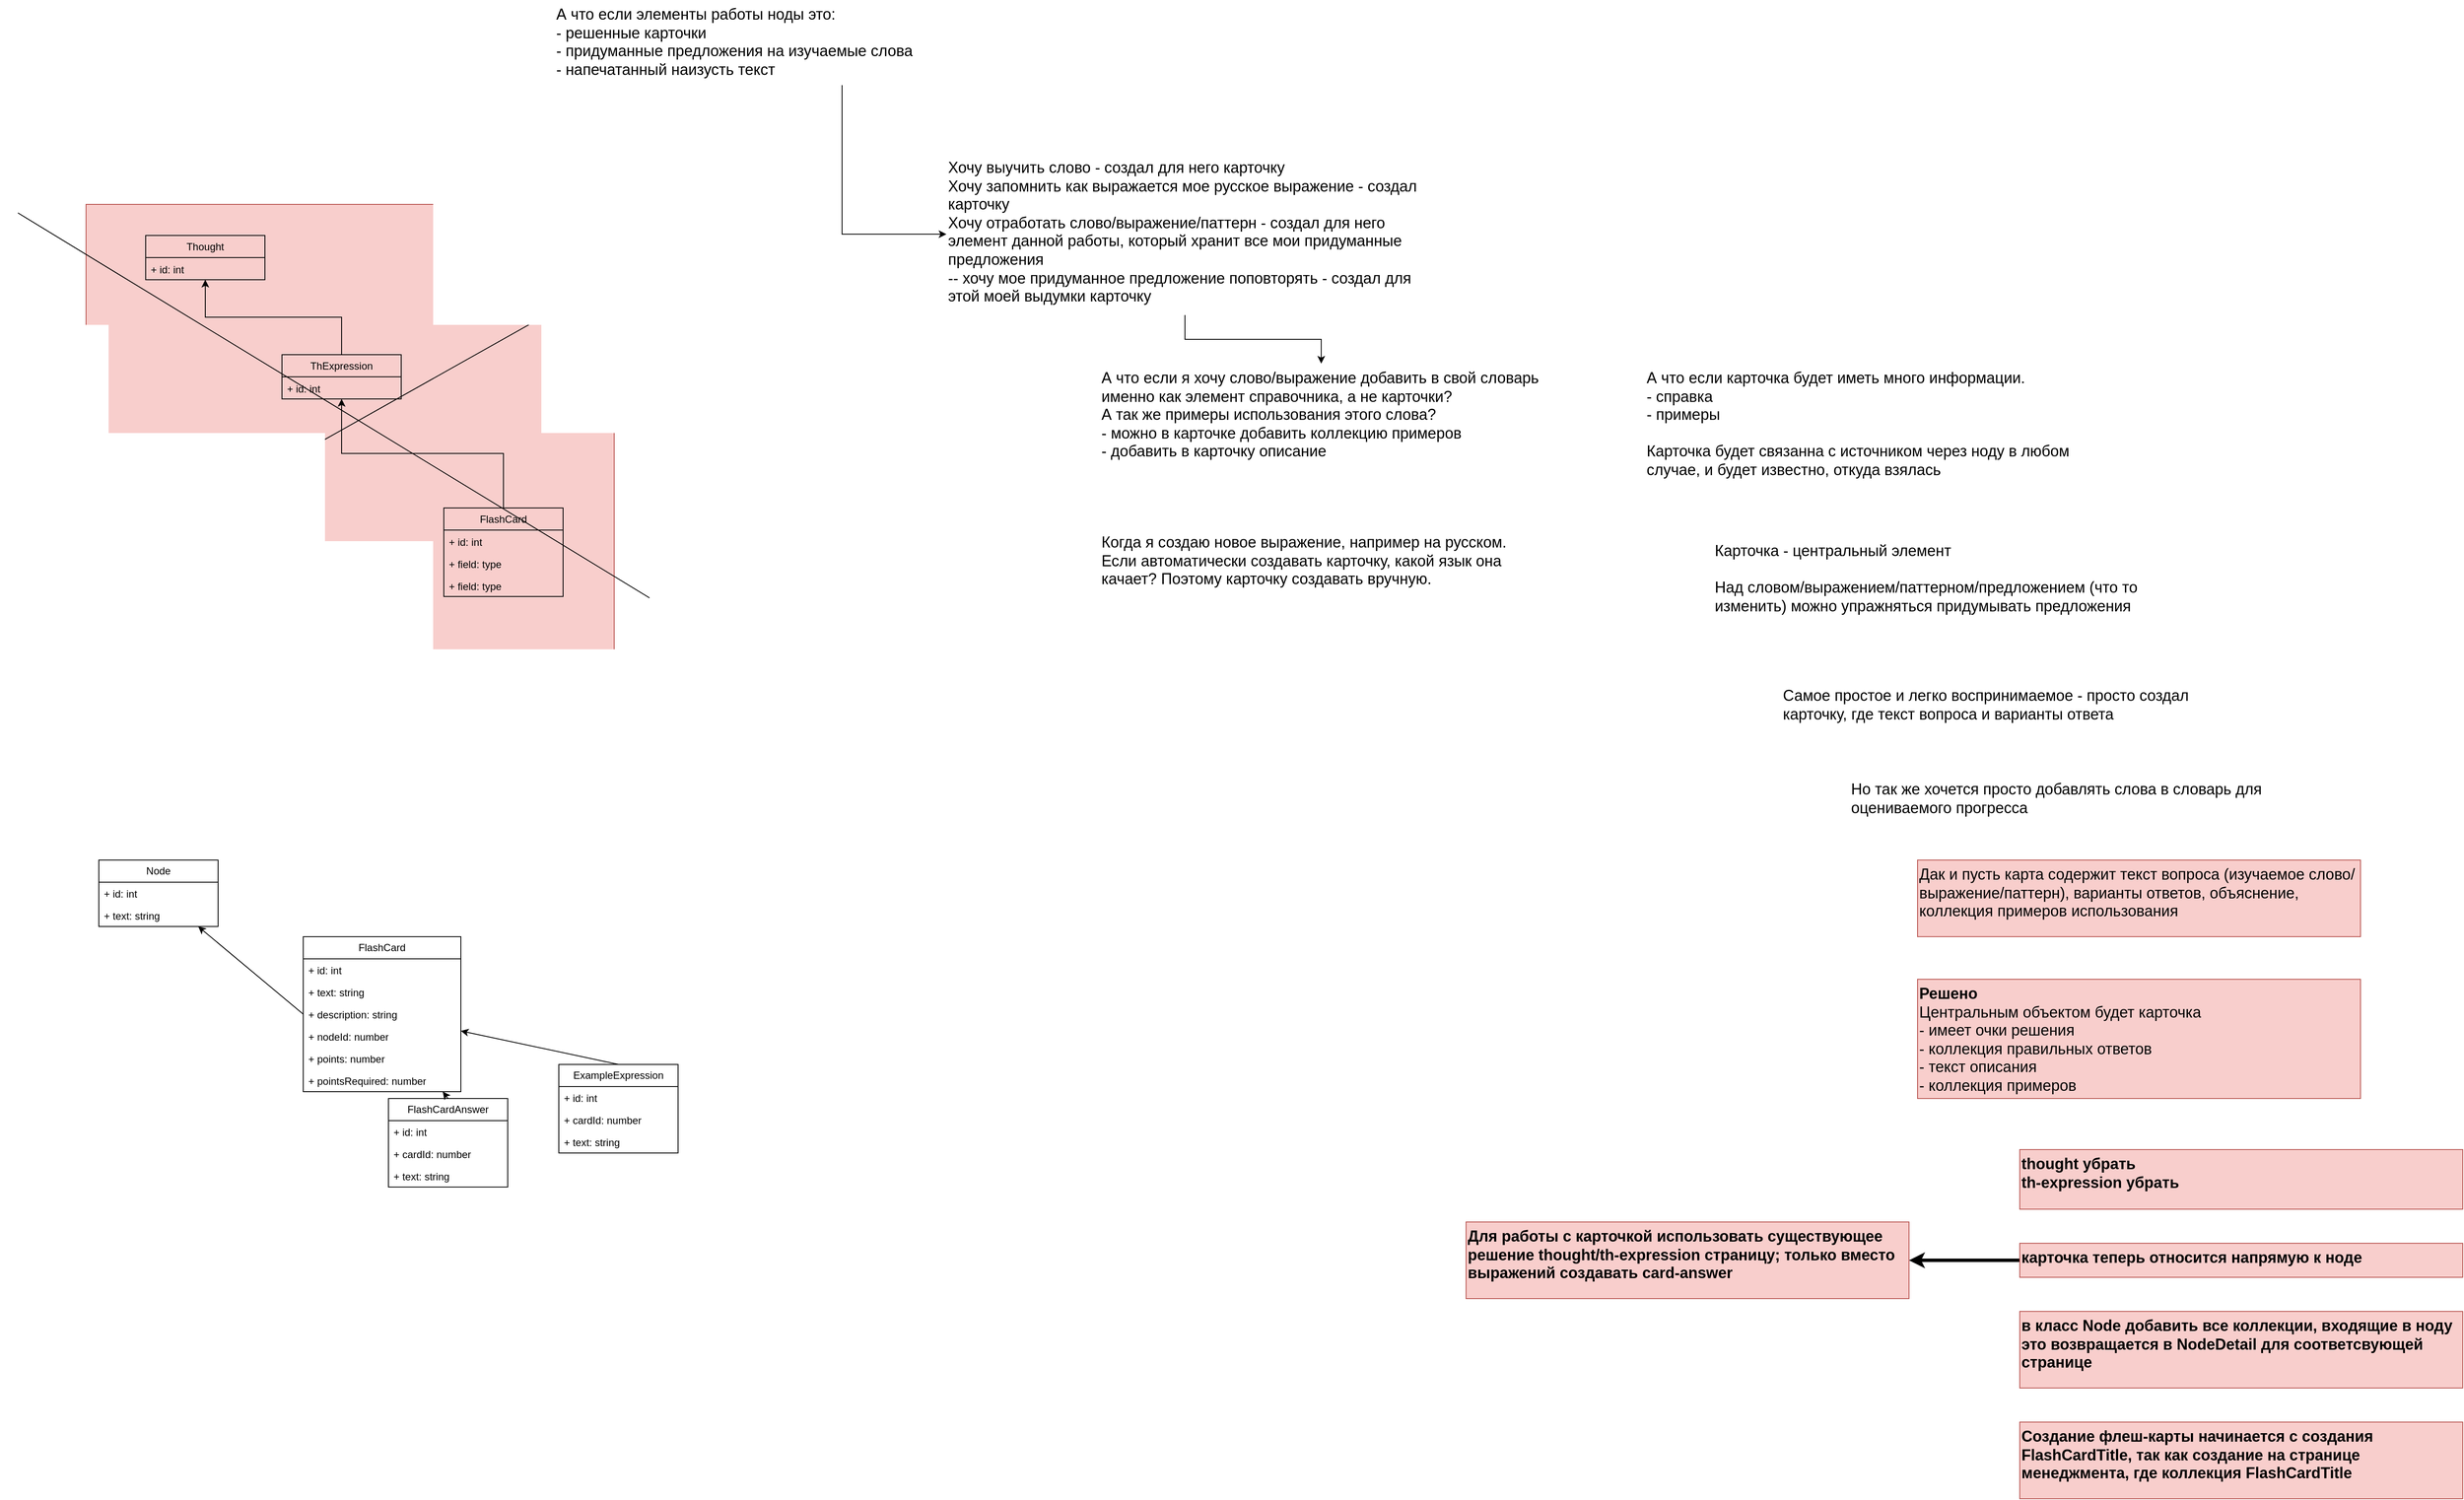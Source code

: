 <mxfile version="22.1.11" type="device">
  <diagram id="tUUQVNJgQt2oLryvz7J0" name="model">
    <mxGraphModel dx="2600" dy="2173" grid="1" gridSize="10" guides="1" tooltips="1" connect="1" arrows="1" fold="1" page="1" pageScale="1" pageWidth="850" pageHeight="1100" math="0" shadow="0">
      <root>
        <mxCell id="0" />
        <mxCell id="1" parent="0" />
        <mxCell id="6fnztRm5y4pykyTSG_5O-1" value="" style="rounded=0;whiteSpace=wrap;html=1;fillColor=#f8cecc;strokeColor=#b85450;" vertex="1" parent="1">
          <mxGeometry x="-270" y="170" width="620" height="530" as="geometry" />
        </mxCell>
        <mxCell id="WTt4EjTD4h9SEY8b-Hso-5" style="edgeStyle=orthogonalEdgeStyle;rounded=0;orthogonalLoop=1;jettySize=auto;html=1;exitX=0.5;exitY=0;exitDx=0;exitDy=0;" parent="1" source="vhvPBq-Bzuk-UBjqFSIe-2" target="WTt4EjTD4h9SEY8b-Hso-1" edge="1">
          <mxGeometry relative="1" as="geometry" />
        </mxCell>
        <mxCell id="vhvPBq-Bzuk-UBjqFSIe-2" value="FlashCard" style="swimlane;fontStyle=0;childLayout=stackLayout;horizontal=1;startSize=26;fillColor=none;horizontalStack=0;resizeParent=1;resizeParentMax=0;resizeLast=0;collapsible=1;marginBottom=0;whiteSpace=wrap;html=1;" parent="1" vertex="1">
          <mxGeometry x="150" y="526.5" width="140" height="104" as="geometry" />
        </mxCell>
        <mxCell id="vhvPBq-Bzuk-UBjqFSIe-3" value="+ id: int" style="text;strokeColor=none;fillColor=none;align=left;verticalAlign=top;spacingLeft=4;spacingRight=4;overflow=hidden;rotatable=0;points=[[0,0.5],[1,0.5]];portConstraint=eastwest;whiteSpace=wrap;html=1;" parent="vhvPBq-Bzuk-UBjqFSIe-2" vertex="1">
          <mxGeometry y="26" width="140" height="26" as="geometry" />
        </mxCell>
        <mxCell id="vhvPBq-Bzuk-UBjqFSIe-4" value="+ field: type" style="text;strokeColor=none;fillColor=none;align=left;verticalAlign=top;spacingLeft=4;spacingRight=4;overflow=hidden;rotatable=0;points=[[0,0.5],[1,0.5]];portConstraint=eastwest;whiteSpace=wrap;html=1;" parent="vhvPBq-Bzuk-UBjqFSIe-2" vertex="1">
          <mxGeometry y="52" width="140" height="26" as="geometry" />
        </mxCell>
        <mxCell id="vhvPBq-Bzuk-UBjqFSIe-5" value="+ field: type" style="text;strokeColor=none;fillColor=none;align=left;verticalAlign=top;spacingLeft=4;spacingRight=4;overflow=hidden;rotatable=0;points=[[0,0.5],[1,0.5]];portConstraint=eastwest;whiteSpace=wrap;html=1;" parent="vhvPBq-Bzuk-UBjqFSIe-2" vertex="1">
          <mxGeometry y="78" width="140" height="26" as="geometry" />
        </mxCell>
        <mxCell id="fTzlEpKtm_VRxh6oq2Qi-4" style="edgeStyle=orthogonalEdgeStyle;rounded=0;orthogonalLoop=1;jettySize=auto;html=1;exitX=0.5;exitY=0;exitDx=0;exitDy=0;" edge="1" parent="1" source="WTt4EjTD4h9SEY8b-Hso-1" target="fTzlEpKtm_VRxh6oq2Qi-2">
          <mxGeometry relative="1" as="geometry" />
        </mxCell>
        <mxCell id="WTt4EjTD4h9SEY8b-Hso-1" value="ThExpression" style="swimlane;fontStyle=0;childLayout=stackLayout;horizontal=1;startSize=26;fillColor=none;horizontalStack=0;resizeParent=1;resizeParentMax=0;resizeLast=0;collapsible=1;marginBottom=0;whiteSpace=wrap;html=1;" parent="1" vertex="1">
          <mxGeometry x="-40" y="346.5" width="140" height="52" as="geometry" />
        </mxCell>
        <mxCell id="WTt4EjTD4h9SEY8b-Hso-2" value="+ id: int" style="text;strokeColor=none;fillColor=none;align=left;verticalAlign=top;spacingLeft=4;spacingRight=4;overflow=hidden;rotatable=0;points=[[0,0.5],[1,0.5]];portConstraint=eastwest;whiteSpace=wrap;html=1;" parent="WTt4EjTD4h9SEY8b-Hso-1" vertex="1">
          <mxGeometry y="26" width="140" height="26" as="geometry" />
        </mxCell>
        <mxCell id="fTzlEpKtm_VRxh6oq2Qi-2" value="Thought" style="swimlane;fontStyle=0;childLayout=stackLayout;horizontal=1;startSize=26;fillColor=none;horizontalStack=0;resizeParent=1;resizeParentMax=0;resizeLast=0;collapsible=1;marginBottom=0;whiteSpace=wrap;html=1;" vertex="1" parent="1">
          <mxGeometry x="-200" y="206.5" width="140" height="52" as="geometry" />
        </mxCell>
        <mxCell id="fTzlEpKtm_VRxh6oq2Qi-3" value="+ id: int" style="text;strokeColor=none;fillColor=none;align=left;verticalAlign=top;spacingLeft=4;spacingRight=4;overflow=hidden;rotatable=0;points=[[0,0.5],[1,0.5]];portConstraint=eastwest;whiteSpace=wrap;html=1;" vertex="1" parent="fTzlEpKtm_VRxh6oq2Qi-2">
          <mxGeometry y="26" width="140" height="26" as="geometry" />
        </mxCell>
        <mxCell id="fTzlEpKtm_VRxh6oq2Qi-9" style="edgeStyle=orthogonalEdgeStyle;rounded=0;orthogonalLoop=1;jettySize=auto;html=1;exitX=0.75;exitY=1;exitDx=0;exitDy=0;entryX=0;entryY=0.5;entryDx=0;entryDy=0;" edge="1" parent="1" source="fTzlEpKtm_VRxh6oq2Qi-7" target="fTzlEpKtm_VRxh6oq2Qi-8">
          <mxGeometry relative="1" as="geometry" />
        </mxCell>
        <mxCell id="fTzlEpKtm_VRxh6oq2Qi-7" value="А что если элементы работы ноды это:&lt;br style=&quot;font-size: 18px;&quot;&gt;- решенные карточки&lt;br style=&quot;font-size: 18px;&quot;&gt;- придуманные предложения на изучаемые слова&lt;br style=&quot;font-size: 18px;&quot;&gt;- напечатанный наизусть текст" style="text;html=1;strokeColor=none;fillColor=none;align=left;verticalAlign=top;whiteSpace=wrap;rounded=0;fontSize=18;" vertex="1" parent="1">
          <mxGeometry x="280" y="-70" width="450" height="100" as="geometry" />
        </mxCell>
        <mxCell id="fTzlEpKtm_VRxh6oq2Qi-12" style="edgeStyle=orthogonalEdgeStyle;rounded=0;orthogonalLoop=1;jettySize=auto;html=1;exitX=0.5;exitY=1;exitDx=0;exitDy=0;" edge="1" parent="1" source="fTzlEpKtm_VRxh6oq2Qi-8" target="fTzlEpKtm_VRxh6oq2Qi-11">
          <mxGeometry relative="1" as="geometry" />
        </mxCell>
        <mxCell id="fTzlEpKtm_VRxh6oq2Qi-8" value="Хочу выучить слово - создал для него карточку&lt;br&gt;Хочу запомнить как выражается мое русское выражение - создал карточку&lt;br&gt;Хочу отработать слово/выражение/паттерн - создал для него элемент данной работы, который хранит все мои придуманные предложения&lt;br&gt;-- хочу мое придуманное предложение поповторять - создал для этой моей выдумки карточку" style="text;html=1;strokeColor=none;fillColor=none;align=left;verticalAlign=top;whiteSpace=wrap;rounded=0;fontSize=18;" vertex="1" parent="1">
          <mxGeometry x="740" y="110" width="560" height="190" as="geometry" />
        </mxCell>
        <mxCell id="fTzlEpKtm_VRxh6oq2Qi-11" value="А что если я хочу слово/выражение добавить в свой словарь именно как элемент справочника, а не карточки?&lt;br&gt;А так же примеры использования этого слова?&lt;br&gt;- можно в карточке добавить коллекцию примеров&lt;br&gt;- добавить в карточку описание" style="text;html=1;strokeColor=none;fillColor=none;align=left;verticalAlign=top;whiteSpace=wrap;rounded=0;fontSize=18;" vertex="1" parent="1">
          <mxGeometry x="920" y="357" width="520" height="123" as="geometry" />
        </mxCell>
        <mxCell id="fTzlEpKtm_VRxh6oq2Qi-13" value="Когда я создаю новое выражение, например на русском. Если автоматически создавать карточку, какой язык она качает? Поэтому карточку создавать вручную.&lt;br&gt;" style="text;html=1;strokeColor=none;fillColor=none;align=left;verticalAlign=top;whiteSpace=wrap;rounded=0;fontSize=18;" vertex="1" parent="1">
          <mxGeometry x="920" y="550" width="520" height="123" as="geometry" />
        </mxCell>
        <mxCell id="fTzlEpKtm_VRxh6oq2Qi-14" value="А что если карточка будет иметь много информации.&lt;br&gt;- справка&lt;br&gt;- примеры&lt;br&gt;&lt;br&gt;Карточка будет связанна с источником через ноду в любом случае, и будет известно, откуда взялась" style="text;html=1;strokeColor=none;fillColor=none;align=left;verticalAlign=top;whiteSpace=wrap;rounded=0;fontSize=18;" vertex="1" parent="1">
          <mxGeometry x="1560" y="357" width="520" height="143" as="geometry" />
        </mxCell>
        <mxCell id="fTzlEpKtm_VRxh6oq2Qi-15" value="Карточка - центральный элемент&lt;br&gt;&lt;br&gt;Над словом/выражением/паттерном/предложением (что то изменить) можно упражняться придумывать предложения" style="text;html=1;strokeColor=none;fillColor=none;align=left;verticalAlign=top;whiteSpace=wrap;rounded=0;fontSize=18;" vertex="1" parent="1">
          <mxGeometry x="1640" y="560" width="520" height="100" as="geometry" />
        </mxCell>
        <mxCell id="fTzlEpKtm_VRxh6oq2Qi-16" value="Самое простое и легко воспринимаемое - просто создал карточку, где текст вопроса и варианты ответа" style="text;html=1;strokeColor=none;fillColor=none;align=left;verticalAlign=top;whiteSpace=wrap;rounded=0;fontSize=18;" vertex="1" parent="1">
          <mxGeometry x="1720" y="730" width="520" height="60" as="geometry" />
        </mxCell>
        <mxCell id="fTzlEpKtm_VRxh6oq2Qi-17" value="Но так же хочется просто добавлять слова в словарь для оцениваемого прогресса" style="text;html=1;strokeColor=none;fillColor=none;align=left;verticalAlign=top;whiteSpace=wrap;rounded=0;fontSize=18;" vertex="1" parent="1">
          <mxGeometry x="1800" y="840" width="520" height="60" as="geometry" />
        </mxCell>
        <mxCell id="fTzlEpKtm_VRxh6oq2Qi-18" value="Дак и пусть карта содержит текст вопроса (изучаемое слово/выражение/паттерн), варианты ответов, объяснение, коллекция примеров использования" style="text;html=1;strokeColor=#b85450;fillColor=#f8cecc;align=left;verticalAlign=top;whiteSpace=wrap;rounded=0;fontSize=18;" vertex="1" parent="1">
          <mxGeometry x="1880" y="940" width="520" height="90" as="geometry" />
        </mxCell>
        <mxCell id="fTzlEpKtm_VRxh6oq2Qi-19" value="Решено&lt;br&gt;&lt;span style=&quot;font-weight: normal;&quot;&gt;Центральным объектом будет карточка&lt;br&gt;- имеет очки решения&lt;br&gt;- коллекция правильных ответов&lt;br&gt;- текст описания&lt;/span&gt;&lt;br&gt;&lt;span style=&quot;font-weight: normal;&quot;&gt;- коллекция примеров&lt;/span&gt;" style="text;html=1;strokeColor=#b85450;fillColor=#f8cecc;align=left;verticalAlign=top;whiteSpace=wrap;rounded=0;fontSize=18;fontStyle=1" vertex="1" parent="1">
          <mxGeometry x="1880" y="1080" width="520" height="140" as="geometry" />
        </mxCell>
        <mxCell id="fTzlEpKtm_VRxh6oq2Qi-20" value="thought убрать&lt;br&gt;th-expression убрать" style="text;html=1;strokeColor=#b85450;fillColor=#f8cecc;align=left;verticalAlign=top;whiteSpace=wrap;rounded=0;fontSize=18;fontStyle=1" vertex="1" parent="1">
          <mxGeometry x="2000" y="1280" width="520" height="70" as="geometry" />
        </mxCell>
        <mxCell id="fTzlEpKtm_VRxh6oq2Qi-25" style="edgeStyle=orthogonalEdgeStyle;rounded=0;orthogonalLoop=1;jettySize=auto;html=1;exitX=0;exitY=0.5;exitDx=0;exitDy=0;strokeWidth=4;" edge="1" parent="1" source="fTzlEpKtm_VRxh6oq2Qi-21" target="fTzlEpKtm_VRxh6oq2Qi-24">
          <mxGeometry relative="1" as="geometry" />
        </mxCell>
        <mxCell id="fTzlEpKtm_VRxh6oq2Qi-21" value="карточка теперь относится напрямую к ноде" style="text;html=1;strokeColor=#b85450;fillColor=#f8cecc;align=left;verticalAlign=top;whiteSpace=wrap;rounded=0;fontSize=18;fontStyle=1" vertex="1" parent="1">
          <mxGeometry x="2000" y="1390" width="520" height="40" as="geometry" />
        </mxCell>
        <mxCell id="fTzlEpKtm_VRxh6oq2Qi-23" value="в класс Node добавить все коллекции, входящие в ноду&lt;br&gt;это возвращается в NodeDetail для соответсвующей странице" style="text;html=1;strokeColor=#b85450;fillColor=#f8cecc;align=left;verticalAlign=top;whiteSpace=wrap;rounded=0;fontSize=18;fontStyle=1" vertex="1" parent="1">
          <mxGeometry x="2000" y="1470" width="520" height="90" as="geometry" />
        </mxCell>
        <mxCell id="fTzlEpKtm_VRxh6oq2Qi-24" value="Для работы с карточкой использовать существующее решение thought/th-expression страницу; только вместо выражений создавать card-answer" style="text;html=1;strokeColor=#b85450;fillColor=#f8cecc;align=left;verticalAlign=top;whiteSpace=wrap;rounded=0;fontSize=18;fontStyle=1" vertex="1" parent="1">
          <mxGeometry x="1350" y="1365" width="520" height="90" as="geometry" />
        </mxCell>
        <mxCell id="6fnztRm5y4pykyTSG_5O-3" value="" style="endArrow=none;html=1;rounded=0;" edge="1" parent="1">
          <mxGeometry width="50" height="50" relative="1" as="geometry">
            <mxPoint x="470" y="680" as="sourcePoint" />
            <mxPoint x="-350" y="180" as="targetPoint" />
          </mxGeometry>
        </mxCell>
        <mxCell id="6fnztRm5y4pykyTSG_5O-4" value="" style="endArrow=none;html=1;rounded=0;" edge="1" parent="1">
          <mxGeometry width="50" height="50" relative="1" as="geometry">
            <mxPoint x="-370" y="660" as="sourcePoint" />
            <mxPoint x="430" y="210" as="targetPoint" />
          </mxGeometry>
        </mxCell>
        <mxCell id="6fnztRm5y4pykyTSG_5O-24" style="rounded=0;orthogonalLoop=1;jettySize=auto;html=1;exitX=0;exitY=0.5;exitDx=0;exitDy=0;" edge="1" parent="1" source="6fnztRm5y4pykyTSG_5O-6" target="6fnztRm5y4pykyTSG_5O-20">
          <mxGeometry relative="1" as="geometry" />
        </mxCell>
        <mxCell id="6fnztRm5y4pykyTSG_5O-6" value="FlashCard" style="swimlane;fontStyle=0;childLayout=stackLayout;horizontal=1;startSize=26;fillColor=none;horizontalStack=0;resizeParent=1;resizeParentMax=0;resizeLast=0;collapsible=1;marginBottom=0;whiteSpace=wrap;html=1;" vertex="1" parent="1">
          <mxGeometry x="-15" y="1030" width="185" height="182" as="geometry" />
        </mxCell>
        <mxCell id="6fnztRm5y4pykyTSG_5O-7" value="+ id: int" style="text;strokeColor=none;fillColor=none;align=left;verticalAlign=top;spacingLeft=4;spacingRight=4;overflow=hidden;rotatable=0;points=[[0,0.5],[1,0.5]];portConstraint=eastwest;whiteSpace=wrap;html=1;" vertex="1" parent="6fnztRm5y4pykyTSG_5O-6">
          <mxGeometry y="26" width="185" height="26" as="geometry" />
        </mxCell>
        <mxCell id="6fnztRm5y4pykyTSG_5O-8" value="+ text: string" style="text;strokeColor=none;fillColor=none;align=left;verticalAlign=top;spacingLeft=4;spacingRight=4;overflow=hidden;rotatable=0;points=[[0,0.5],[1,0.5]];portConstraint=eastwest;whiteSpace=wrap;html=1;" vertex="1" parent="6fnztRm5y4pykyTSG_5O-6">
          <mxGeometry y="52" width="185" height="26" as="geometry" />
        </mxCell>
        <mxCell id="6fnztRm5y4pykyTSG_5O-27" value="+ description: string" style="text;strokeColor=none;fillColor=none;align=left;verticalAlign=top;spacingLeft=4;spacingRight=4;overflow=hidden;rotatable=0;points=[[0,0.5],[1,0.5]];portConstraint=eastwest;whiteSpace=wrap;html=1;" vertex="1" parent="6fnztRm5y4pykyTSG_5O-6">
          <mxGeometry y="78" width="185" height="26" as="geometry" />
        </mxCell>
        <mxCell id="6fnztRm5y4pykyTSG_5O-9" value="+ nodeId: number" style="text;strokeColor=none;fillColor=none;align=left;verticalAlign=top;spacingLeft=4;spacingRight=4;overflow=hidden;rotatable=0;points=[[0,0.5],[1,0.5]];portConstraint=eastwest;whiteSpace=wrap;html=1;" vertex="1" parent="6fnztRm5y4pykyTSG_5O-6">
          <mxGeometry y="104" width="185" height="26" as="geometry" />
        </mxCell>
        <mxCell id="6fnztRm5y4pykyTSG_5O-25" value="+ points: number" style="text;strokeColor=none;fillColor=none;align=left;verticalAlign=top;spacingLeft=4;spacingRight=4;overflow=hidden;rotatable=0;points=[[0,0.5],[1,0.5]];portConstraint=eastwest;whiteSpace=wrap;html=1;" vertex="1" parent="6fnztRm5y4pykyTSG_5O-6">
          <mxGeometry y="130" width="185" height="26" as="geometry" />
        </mxCell>
        <mxCell id="6fnztRm5y4pykyTSG_5O-26" value="+ pointsRequired: number" style="text;strokeColor=none;fillColor=none;align=left;verticalAlign=top;spacingLeft=4;spacingRight=4;overflow=hidden;rotatable=0;points=[[0,0.5],[1,0.5]];portConstraint=eastwest;whiteSpace=wrap;html=1;" vertex="1" parent="6fnztRm5y4pykyTSG_5O-6">
          <mxGeometry y="156" width="185" height="26" as="geometry" />
        </mxCell>
        <mxCell id="6fnztRm5y4pykyTSG_5O-14" style="rounded=0;orthogonalLoop=1;jettySize=auto;html=1;exitX=0.5;exitY=0;exitDx=0;exitDy=0;" edge="1" parent="1" source="6fnztRm5y4pykyTSG_5O-10" target="6fnztRm5y4pykyTSG_5O-6">
          <mxGeometry relative="1" as="geometry" />
        </mxCell>
        <mxCell id="6fnztRm5y4pykyTSG_5O-10" value="FlashCardAnswer" style="swimlane;fontStyle=0;childLayout=stackLayout;horizontal=1;startSize=26;fillColor=none;horizontalStack=0;resizeParent=1;resizeParentMax=0;resizeLast=0;collapsible=1;marginBottom=0;whiteSpace=wrap;html=1;" vertex="1" parent="1">
          <mxGeometry x="85" y="1220" width="140" height="104" as="geometry" />
        </mxCell>
        <mxCell id="6fnztRm5y4pykyTSG_5O-11" value="+ id: int" style="text;strokeColor=none;fillColor=none;align=left;verticalAlign=top;spacingLeft=4;spacingRight=4;overflow=hidden;rotatable=0;points=[[0,0.5],[1,0.5]];portConstraint=eastwest;whiteSpace=wrap;html=1;" vertex="1" parent="6fnztRm5y4pykyTSG_5O-10">
          <mxGeometry y="26" width="140" height="26" as="geometry" />
        </mxCell>
        <mxCell id="6fnztRm5y4pykyTSG_5O-12" value="+ cardId: number" style="text;strokeColor=none;fillColor=none;align=left;verticalAlign=top;spacingLeft=4;spacingRight=4;overflow=hidden;rotatable=0;points=[[0,0.5],[1,0.5]];portConstraint=eastwest;whiteSpace=wrap;html=1;" vertex="1" parent="6fnztRm5y4pykyTSG_5O-10">
          <mxGeometry y="52" width="140" height="26" as="geometry" />
        </mxCell>
        <mxCell id="6fnztRm5y4pykyTSG_5O-13" value="+ text: string" style="text;strokeColor=none;fillColor=none;align=left;verticalAlign=top;spacingLeft=4;spacingRight=4;overflow=hidden;rotatable=0;points=[[0,0.5],[1,0.5]];portConstraint=eastwest;whiteSpace=wrap;html=1;" vertex="1" parent="6fnztRm5y4pykyTSG_5O-10">
          <mxGeometry y="78" width="140" height="26" as="geometry" />
        </mxCell>
        <mxCell id="6fnztRm5y4pykyTSG_5O-19" style="rounded=0;orthogonalLoop=1;jettySize=auto;html=1;exitX=0.5;exitY=0;exitDx=0;exitDy=0;" edge="1" parent="1" source="6fnztRm5y4pykyTSG_5O-15" target="6fnztRm5y4pykyTSG_5O-6">
          <mxGeometry relative="1" as="geometry" />
        </mxCell>
        <mxCell id="6fnztRm5y4pykyTSG_5O-15" value="ExampleExpression" style="swimlane;fontStyle=0;childLayout=stackLayout;horizontal=1;startSize=26;fillColor=none;horizontalStack=0;resizeParent=1;resizeParentMax=0;resizeLast=0;collapsible=1;marginBottom=0;whiteSpace=wrap;html=1;" vertex="1" parent="1">
          <mxGeometry x="285" y="1180" width="140" height="104" as="geometry" />
        </mxCell>
        <mxCell id="6fnztRm5y4pykyTSG_5O-16" value="+ id: int" style="text;strokeColor=none;fillColor=none;align=left;verticalAlign=top;spacingLeft=4;spacingRight=4;overflow=hidden;rotatable=0;points=[[0,0.5],[1,0.5]];portConstraint=eastwest;whiteSpace=wrap;html=1;" vertex="1" parent="6fnztRm5y4pykyTSG_5O-15">
          <mxGeometry y="26" width="140" height="26" as="geometry" />
        </mxCell>
        <mxCell id="6fnztRm5y4pykyTSG_5O-17" value="+ cardId: number" style="text;strokeColor=none;fillColor=none;align=left;verticalAlign=top;spacingLeft=4;spacingRight=4;overflow=hidden;rotatable=0;points=[[0,0.5],[1,0.5]];portConstraint=eastwest;whiteSpace=wrap;html=1;" vertex="1" parent="6fnztRm5y4pykyTSG_5O-15">
          <mxGeometry y="52" width="140" height="26" as="geometry" />
        </mxCell>
        <mxCell id="6fnztRm5y4pykyTSG_5O-18" value="+ text: string" style="text;strokeColor=none;fillColor=none;align=left;verticalAlign=top;spacingLeft=4;spacingRight=4;overflow=hidden;rotatable=0;points=[[0,0.5],[1,0.5]];portConstraint=eastwest;whiteSpace=wrap;html=1;" vertex="1" parent="6fnztRm5y4pykyTSG_5O-15">
          <mxGeometry y="78" width="140" height="26" as="geometry" />
        </mxCell>
        <mxCell id="6fnztRm5y4pykyTSG_5O-20" value="Node" style="swimlane;fontStyle=0;childLayout=stackLayout;horizontal=1;startSize=26;fillColor=none;horizontalStack=0;resizeParent=1;resizeParentMax=0;resizeLast=0;collapsible=1;marginBottom=0;whiteSpace=wrap;html=1;" vertex="1" parent="1">
          <mxGeometry x="-255" y="940" width="140" height="78" as="geometry" />
        </mxCell>
        <mxCell id="6fnztRm5y4pykyTSG_5O-21" value="+ id: int" style="text;strokeColor=none;fillColor=none;align=left;verticalAlign=top;spacingLeft=4;spacingRight=4;overflow=hidden;rotatable=0;points=[[0,0.5],[1,0.5]];portConstraint=eastwest;whiteSpace=wrap;html=1;" vertex="1" parent="6fnztRm5y4pykyTSG_5O-20">
          <mxGeometry y="26" width="140" height="26" as="geometry" />
        </mxCell>
        <mxCell id="6fnztRm5y4pykyTSG_5O-22" value="+ text: string" style="text;strokeColor=none;fillColor=none;align=left;verticalAlign=top;spacingLeft=4;spacingRight=4;overflow=hidden;rotatable=0;points=[[0,0.5],[1,0.5]];portConstraint=eastwest;whiteSpace=wrap;html=1;" vertex="1" parent="6fnztRm5y4pykyTSG_5O-20">
          <mxGeometry y="52" width="140" height="26" as="geometry" />
        </mxCell>
        <mxCell id="6fnztRm5y4pykyTSG_5O-28" value="Создание флеш-карты начинается с создания FlashCardTitle, так как создание на странице менеджмента, где коллекция FlashCardTitle" style="text;html=1;strokeColor=#b85450;fillColor=#f8cecc;align=left;verticalAlign=top;whiteSpace=wrap;rounded=0;fontSize=18;fontStyle=1" vertex="1" parent="1">
          <mxGeometry x="2000" y="1600" width="520" height="90" as="geometry" />
        </mxCell>
      </root>
    </mxGraphModel>
  </diagram>
</mxfile>
